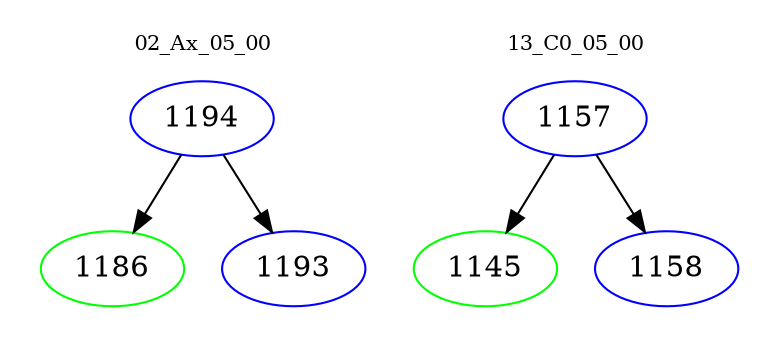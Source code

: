 digraph{
subgraph cluster_0 {
color = white
label = "02_Ax_05_00";
fontsize=10;
T0_1194 [label="1194", color="blue"]
T0_1194 -> T0_1186 [color="black"]
T0_1186 [label="1186", color="green"]
T0_1194 -> T0_1193 [color="black"]
T0_1193 [label="1193", color="blue"]
}
subgraph cluster_1 {
color = white
label = "13_C0_05_00";
fontsize=10;
T1_1157 [label="1157", color="blue"]
T1_1157 -> T1_1145 [color="black"]
T1_1145 [label="1145", color="green"]
T1_1157 -> T1_1158 [color="black"]
T1_1158 [label="1158", color="blue"]
}
}
